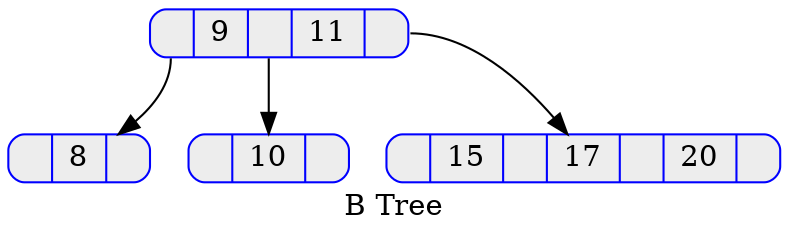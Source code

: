 digraph g {
label="B Tree";
rankdir=TB; 
node [shape=record, height=.1, color=blue ,style="rounded,filled", fillcolor=gray93];
"Nodo31d307d6-bf57-2e80-5cd1-271f0725d406"[label="<P0>|9|<P1>|11|<P2>"];
"Nodoab90b0f7-2290-c5ce-ca1b-65a4228a76ea"[label="<P0>|8|<P1>"];
"Nodo31d307d6-bf57-2e80-5cd1-271f0725d406":P0 -> "Nodoab90b0f7-2290-c5ce-ca1b-65a4228a76ea";
"Nodobfff962c-7607-18ee-854c-95ddadc798d9"[label="<P0>|10|<P1>"];
"Nodo31d307d6-bf57-2e80-5cd1-271f0725d406":P1 -> "Nodobfff962c-7607-18ee-854c-95ddadc798d9";
"Nodo29171ea8-af5b-3357-3607-7797416c1fbc"[label="<P0>|15|<P1>|17|<P2>|20|<P3>"];
"Nodo31d307d6-bf57-2e80-5cd1-271f0725d406":P2 -> "Nodo29171ea8-af5b-3357-3607-7797416c1fbc";

}
